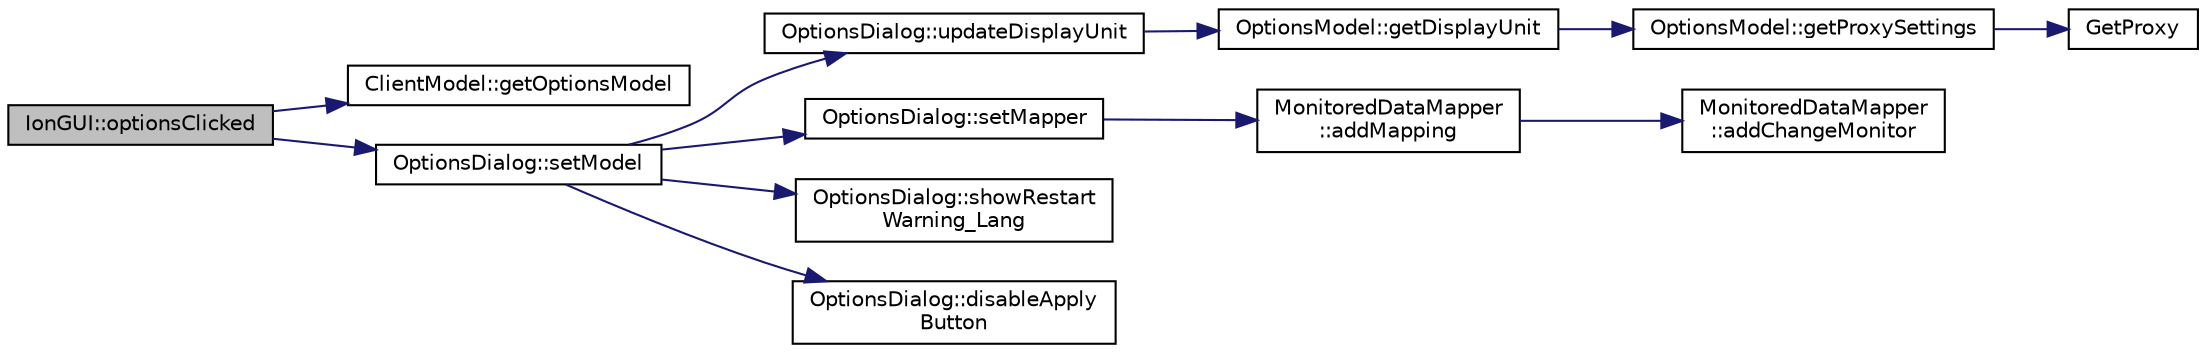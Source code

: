 digraph "IonGUI::optionsClicked"
{
  edge [fontname="Helvetica",fontsize="10",labelfontname="Helvetica",labelfontsize="10"];
  node [fontname="Helvetica",fontsize="10",shape=record];
  rankdir="LR";
  Node820 [label="IonGUI::optionsClicked",height=0.2,width=0.4,color="black", fillcolor="grey75", style="filled", fontcolor="black"];
  Node820 -> Node821 [color="midnightblue",fontsize="10",style="solid",fontname="Helvetica"];
  Node821 [label="ClientModel::getOptionsModel",height=0.2,width=0.4,color="black", fillcolor="white", style="filled",URL="$df/d25/class_client_model.html#ae8da1e2eabfbbcc49a7eed821908bdb6"];
  Node820 -> Node822 [color="midnightblue",fontsize="10",style="solid",fontname="Helvetica"];
  Node822 [label="OptionsDialog::setModel",height=0.2,width=0.4,color="black", fillcolor="white", style="filled",URL="$db/d61/class_options_dialog.html#a11e902a52cb7472497d14e70cd9399d9"];
  Node822 -> Node823 [color="midnightblue",fontsize="10",style="solid",fontname="Helvetica"];
  Node823 [label="OptionsDialog::updateDisplayUnit",height=0.2,width=0.4,color="black", fillcolor="white", style="filled",URL="$db/d61/class_options_dialog.html#ae18a7ab3042a669403504e86ab2f8a77"];
  Node823 -> Node824 [color="midnightblue",fontsize="10",style="solid",fontname="Helvetica"];
  Node824 [label="OptionsModel::getDisplayUnit",height=0.2,width=0.4,color="black", fillcolor="white", style="filled",URL="$da/d1f/class_options_model.html#a3b6e4d4ef42be3aaba315b8cd14f468e"];
  Node824 -> Node825 [color="midnightblue",fontsize="10",style="solid",fontname="Helvetica"];
  Node825 [label="OptionsModel::getProxySettings",height=0.2,width=0.4,color="black", fillcolor="white", style="filled",URL="$da/d1f/class_options_model.html#a0fa582a801df3753c2c50840c40bb350"];
  Node825 -> Node826 [color="midnightblue",fontsize="10",style="solid",fontname="Helvetica"];
  Node826 [label="GetProxy",height=0.2,width=0.4,color="black", fillcolor="white", style="filled",URL="$d0/d0e/netbase_8cpp.html#a4e67b39fc1769663260d791d2f4d049d"];
  Node822 -> Node827 [color="midnightblue",fontsize="10",style="solid",fontname="Helvetica"];
  Node827 [label="OptionsDialog::setMapper",height=0.2,width=0.4,color="black", fillcolor="white", style="filled",URL="$db/d61/class_options_dialog.html#a2088ec5bbb90ec27675f441e750e55b8"];
  Node827 -> Node828 [color="midnightblue",fontsize="10",style="solid",fontname="Helvetica"];
  Node828 [label="MonitoredDataMapper\l::addMapping",height=0.2,width=0.4,color="black", fillcolor="white", style="filled",URL="$d3/db0/class_monitored_data_mapper.html#a5ddfc6ef4e955211948c7b24994dfd7e"];
  Node828 -> Node829 [color="midnightblue",fontsize="10",style="solid",fontname="Helvetica"];
  Node829 [label="MonitoredDataMapper\l::addChangeMonitor",height=0.2,width=0.4,color="black", fillcolor="white", style="filled",URL="$d3/db0/class_monitored_data_mapper.html#a1ed42b9f6daf2711ac7fe49e5e2c79ed"];
  Node822 -> Node830 [color="midnightblue",fontsize="10",style="solid",fontname="Helvetica"];
  Node830 [label="OptionsDialog::showRestart\lWarning_Lang",height=0.2,width=0.4,color="black", fillcolor="white", style="filled",URL="$db/d61/class_options_dialog.html#a774587407dfaf9afda3740fd4a8bd7e6"];
  Node822 -> Node831 [color="midnightblue",fontsize="10",style="solid",fontname="Helvetica"];
  Node831 [label="OptionsDialog::disableApply\lButton",height=0.2,width=0.4,color="black", fillcolor="white", style="filled",URL="$db/d61/class_options_dialog.html#ae3aaedbe95a325e88d64422b92b58d2e"];
}
